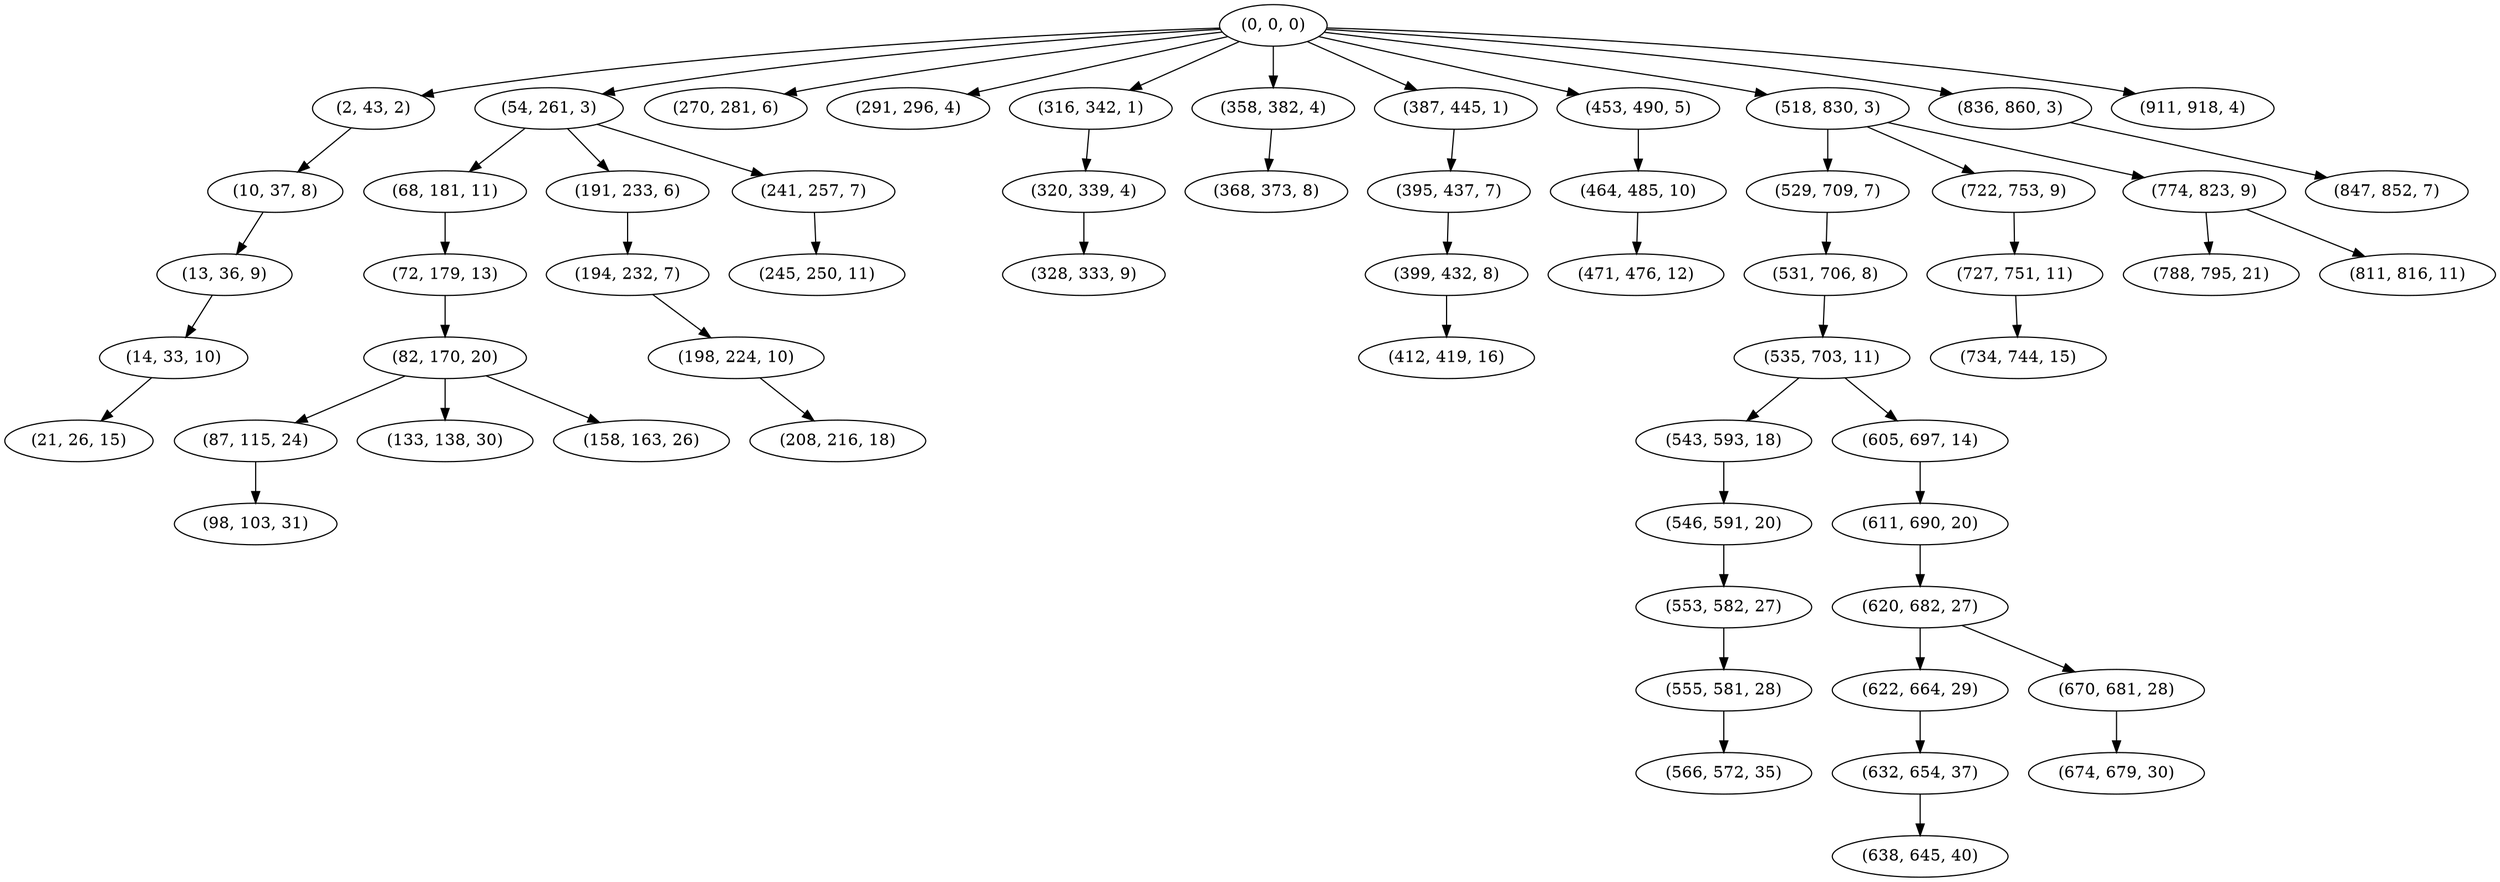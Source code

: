 digraph tree {
    "(0, 0, 0)";
    "(2, 43, 2)";
    "(10, 37, 8)";
    "(13, 36, 9)";
    "(14, 33, 10)";
    "(21, 26, 15)";
    "(54, 261, 3)";
    "(68, 181, 11)";
    "(72, 179, 13)";
    "(82, 170, 20)";
    "(87, 115, 24)";
    "(98, 103, 31)";
    "(133, 138, 30)";
    "(158, 163, 26)";
    "(191, 233, 6)";
    "(194, 232, 7)";
    "(198, 224, 10)";
    "(208, 216, 18)";
    "(241, 257, 7)";
    "(245, 250, 11)";
    "(270, 281, 6)";
    "(291, 296, 4)";
    "(316, 342, 1)";
    "(320, 339, 4)";
    "(328, 333, 9)";
    "(358, 382, 4)";
    "(368, 373, 8)";
    "(387, 445, 1)";
    "(395, 437, 7)";
    "(399, 432, 8)";
    "(412, 419, 16)";
    "(453, 490, 5)";
    "(464, 485, 10)";
    "(471, 476, 12)";
    "(518, 830, 3)";
    "(529, 709, 7)";
    "(531, 706, 8)";
    "(535, 703, 11)";
    "(543, 593, 18)";
    "(546, 591, 20)";
    "(553, 582, 27)";
    "(555, 581, 28)";
    "(566, 572, 35)";
    "(605, 697, 14)";
    "(611, 690, 20)";
    "(620, 682, 27)";
    "(622, 664, 29)";
    "(632, 654, 37)";
    "(638, 645, 40)";
    "(670, 681, 28)";
    "(674, 679, 30)";
    "(722, 753, 9)";
    "(727, 751, 11)";
    "(734, 744, 15)";
    "(774, 823, 9)";
    "(788, 795, 21)";
    "(811, 816, 11)";
    "(836, 860, 3)";
    "(847, 852, 7)";
    "(911, 918, 4)";
    "(0, 0, 0)" -> "(2, 43, 2)";
    "(0, 0, 0)" -> "(54, 261, 3)";
    "(0, 0, 0)" -> "(270, 281, 6)";
    "(0, 0, 0)" -> "(291, 296, 4)";
    "(0, 0, 0)" -> "(316, 342, 1)";
    "(0, 0, 0)" -> "(358, 382, 4)";
    "(0, 0, 0)" -> "(387, 445, 1)";
    "(0, 0, 0)" -> "(453, 490, 5)";
    "(0, 0, 0)" -> "(518, 830, 3)";
    "(0, 0, 0)" -> "(836, 860, 3)";
    "(0, 0, 0)" -> "(911, 918, 4)";
    "(2, 43, 2)" -> "(10, 37, 8)";
    "(10, 37, 8)" -> "(13, 36, 9)";
    "(13, 36, 9)" -> "(14, 33, 10)";
    "(14, 33, 10)" -> "(21, 26, 15)";
    "(54, 261, 3)" -> "(68, 181, 11)";
    "(54, 261, 3)" -> "(191, 233, 6)";
    "(54, 261, 3)" -> "(241, 257, 7)";
    "(68, 181, 11)" -> "(72, 179, 13)";
    "(72, 179, 13)" -> "(82, 170, 20)";
    "(82, 170, 20)" -> "(87, 115, 24)";
    "(82, 170, 20)" -> "(133, 138, 30)";
    "(82, 170, 20)" -> "(158, 163, 26)";
    "(87, 115, 24)" -> "(98, 103, 31)";
    "(191, 233, 6)" -> "(194, 232, 7)";
    "(194, 232, 7)" -> "(198, 224, 10)";
    "(198, 224, 10)" -> "(208, 216, 18)";
    "(241, 257, 7)" -> "(245, 250, 11)";
    "(316, 342, 1)" -> "(320, 339, 4)";
    "(320, 339, 4)" -> "(328, 333, 9)";
    "(358, 382, 4)" -> "(368, 373, 8)";
    "(387, 445, 1)" -> "(395, 437, 7)";
    "(395, 437, 7)" -> "(399, 432, 8)";
    "(399, 432, 8)" -> "(412, 419, 16)";
    "(453, 490, 5)" -> "(464, 485, 10)";
    "(464, 485, 10)" -> "(471, 476, 12)";
    "(518, 830, 3)" -> "(529, 709, 7)";
    "(518, 830, 3)" -> "(722, 753, 9)";
    "(518, 830, 3)" -> "(774, 823, 9)";
    "(529, 709, 7)" -> "(531, 706, 8)";
    "(531, 706, 8)" -> "(535, 703, 11)";
    "(535, 703, 11)" -> "(543, 593, 18)";
    "(535, 703, 11)" -> "(605, 697, 14)";
    "(543, 593, 18)" -> "(546, 591, 20)";
    "(546, 591, 20)" -> "(553, 582, 27)";
    "(553, 582, 27)" -> "(555, 581, 28)";
    "(555, 581, 28)" -> "(566, 572, 35)";
    "(605, 697, 14)" -> "(611, 690, 20)";
    "(611, 690, 20)" -> "(620, 682, 27)";
    "(620, 682, 27)" -> "(622, 664, 29)";
    "(620, 682, 27)" -> "(670, 681, 28)";
    "(622, 664, 29)" -> "(632, 654, 37)";
    "(632, 654, 37)" -> "(638, 645, 40)";
    "(670, 681, 28)" -> "(674, 679, 30)";
    "(722, 753, 9)" -> "(727, 751, 11)";
    "(727, 751, 11)" -> "(734, 744, 15)";
    "(774, 823, 9)" -> "(788, 795, 21)";
    "(774, 823, 9)" -> "(811, 816, 11)";
    "(836, 860, 3)" -> "(847, 852, 7)";
}
